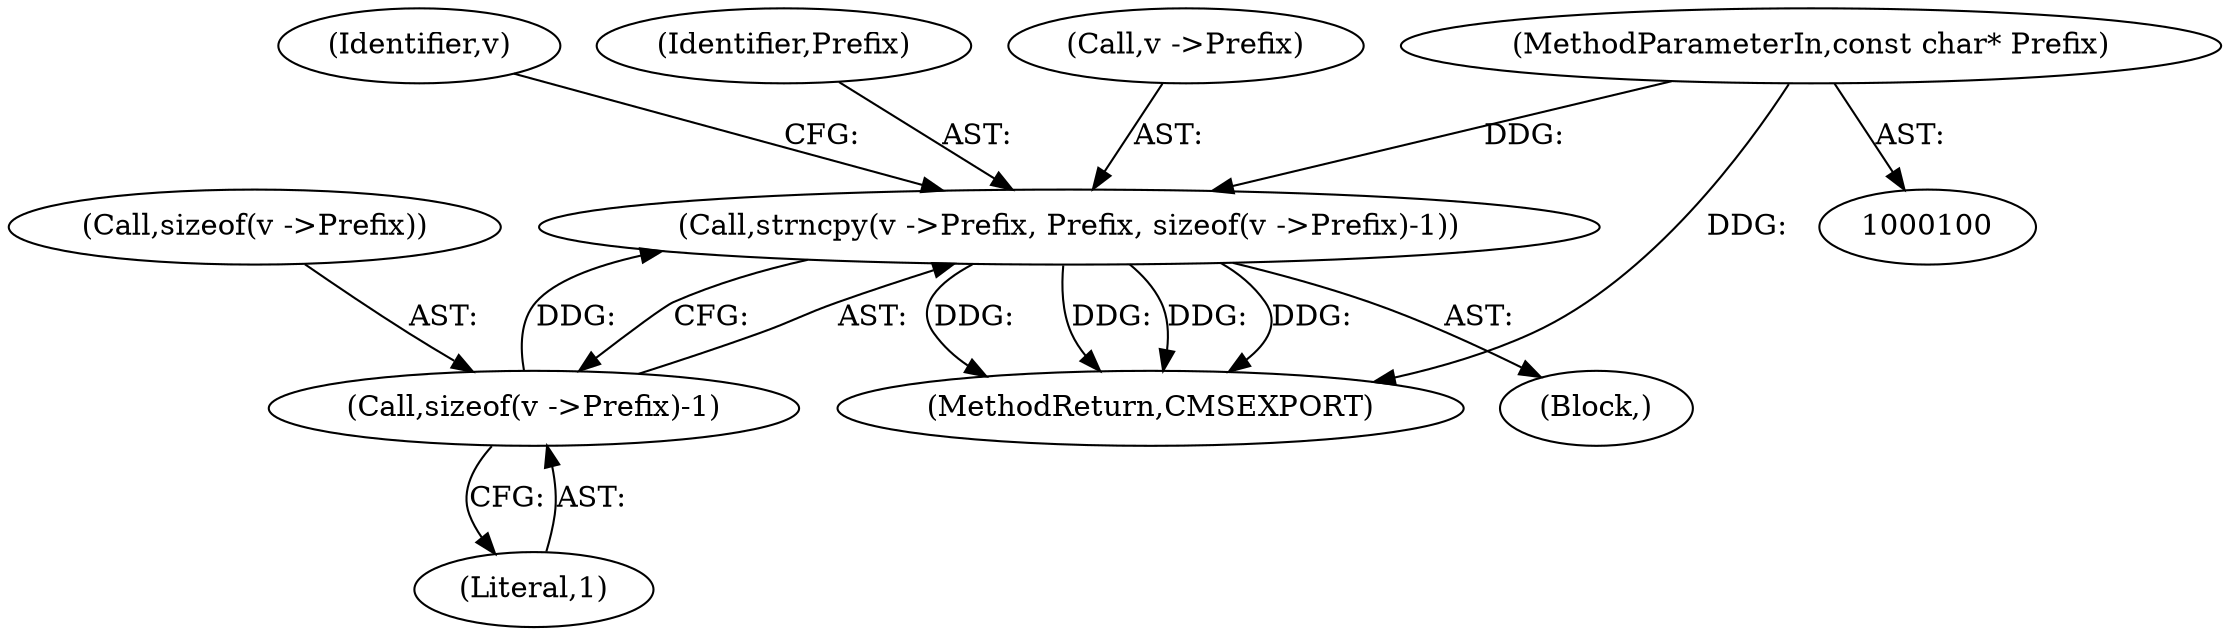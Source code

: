 digraph "0_Little-CMS_91c2db7f2559be504211b283bc3a2c631d6f06d9@API" {
"1000145" [label="(Call,strncpy(v ->Prefix, Prefix, sizeof(v ->Prefix)-1))"];
"1000104" [label="(MethodParameterIn,const char* Prefix)"];
"1000150" [label="(Call,sizeof(v ->Prefix)-1)"];
"1000158" [label="(Identifier,v)"];
"1000104" [label="(MethodParameterIn,const char* Prefix)"];
"1000151" [label="(Call,sizeof(v ->Prefix))"];
"1000150" [label="(Call,sizeof(v ->Prefix)-1)"];
"1000187" [label="(MethodReturn,CMSEXPORT)"];
"1000145" [label="(Call,strncpy(v ->Prefix, Prefix, sizeof(v ->Prefix)-1))"];
"1000106" [label="(Block,)"];
"1000155" [label="(Literal,1)"];
"1000149" [label="(Identifier,Prefix)"];
"1000146" [label="(Call,v ->Prefix)"];
"1000145" -> "1000106"  [label="AST: "];
"1000145" -> "1000150"  [label="CFG: "];
"1000146" -> "1000145"  [label="AST: "];
"1000149" -> "1000145"  [label="AST: "];
"1000150" -> "1000145"  [label="AST: "];
"1000158" -> "1000145"  [label="CFG: "];
"1000145" -> "1000187"  [label="DDG: "];
"1000145" -> "1000187"  [label="DDG: "];
"1000145" -> "1000187"  [label="DDG: "];
"1000145" -> "1000187"  [label="DDG: "];
"1000104" -> "1000145"  [label="DDG: "];
"1000150" -> "1000145"  [label="DDG: "];
"1000104" -> "1000100"  [label="AST: "];
"1000104" -> "1000187"  [label="DDG: "];
"1000150" -> "1000155"  [label="CFG: "];
"1000151" -> "1000150"  [label="AST: "];
"1000155" -> "1000150"  [label="AST: "];
}
